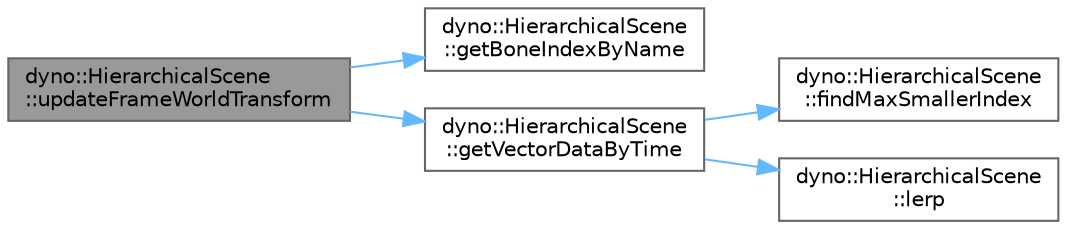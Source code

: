 digraph "dyno::HierarchicalScene::updateFrameWorldTransform"
{
 // LATEX_PDF_SIZE
  bgcolor="transparent";
  edge [fontname=Helvetica,fontsize=10,labelfontname=Helvetica,labelfontsize=10];
  node [fontname=Helvetica,fontsize=10,shape=box,height=0.2,width=0.4];
  rankdir="LR";
  Node1 [id="Node000001",label="dyno::HierarchicalScene\l::updateFrameWorldTransform",height=0.2,width=0.4,color="gray40", fillcolor="grey60", style="filled", fontcolor="black",tooltip=" "];
  Node1 -> Node2 [id="edge1_Node000001_Node000002",color="steelblue1",style="solid",tooltip=" "];
  Node2 [id="Node000002",label="dyno::HierarchicalScene\l::getBoneIndexByName",height=0.2,width=0.4,color="grey40", fillcolor="white", style="filled",URL="$classdyno_1_1_hierarchical_scene.html#ae0aedf0b6661112f3d2284344f1f2ea5",tooltip=" "];
  Node1 -> Node3 [id="edge2_Node000001_Node000003",color="steelblue1",style="solid",tooltip=" "];
  Node3 [id="Node000003",label="dyno::HierarchicalScene\l::getVectorDataByTime",height=0.2,width=0.4,color="grey40", fillcolor="white", style="filled",URL="$classdyno_1_1_hierarchical_scene.html#aa35dfd6ea80bd73b81a38f62b3c7965e",tooltip=" "];
  Node3 -> Node4 [id="edge3_Node000003_Node000004",color="steelblue1",style="solid",tooltip=" "];
  Node4 [id="Node000004",label="dyno::HierarchicalScene\l::findMaxSmallerIndex",height=0.2,width=0.4,color="grey40", fillcolor="white", style="filled",URL="$classdyno_1_1_hierarchical_scene.html#a9111b38e3919751f4adf6dcefb3b690b",tooltip=" "];
  Node3 -> Node5 [id="edge4_Node000003_Node000005",color="steelblue1",style="solid",tooltip=" "];
  Node5 [id="Node000005",label="dyno::HierarchicalScene\l::lerp",height=0.2,width=0.4,color="grey40", fillcolor="white", style="filled",URL="$classdyno_1_1_hierarchical_scene.html#a28ec82344df2a4235b35e0756ab67212",tooltip=" "];
}
